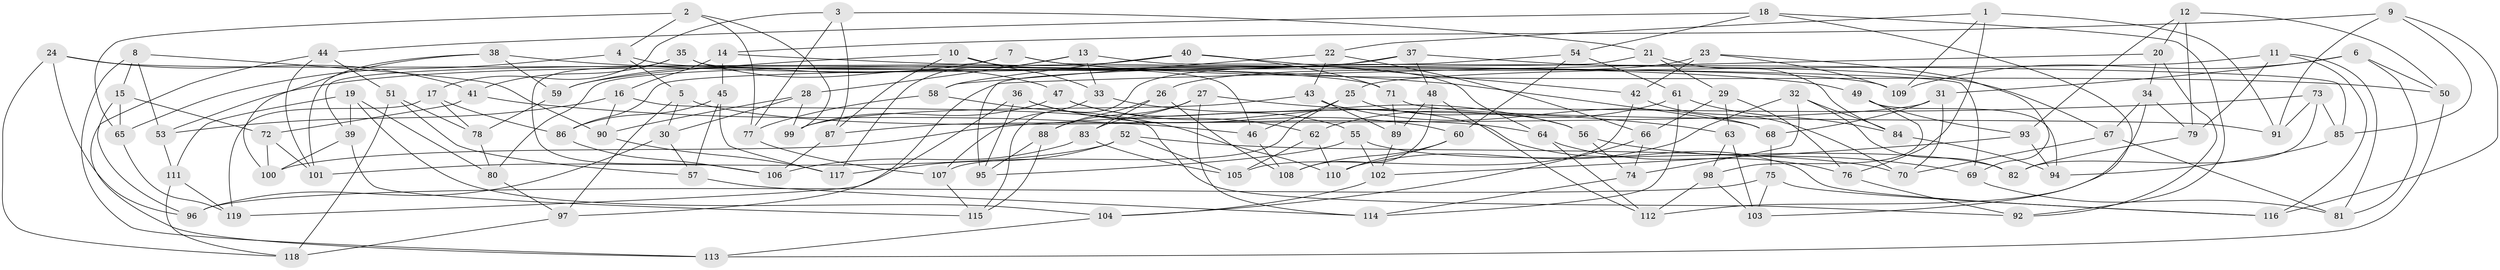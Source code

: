 // coarse degree distribution, {11: 0.14285714285714285, 8: 0.08571428571428572, 12: 0.02857142857142857, 7: 0.11428571428571428, 9: 0.05714285714285714, 6: 0.2, 10: 0.08571428571428572, 13: 0.02857142857142857, 4: 0.2, 5: 0.05714285714285714}
// Generated by graph-tools (version 1.1) at 2025/20/03/04/25 18:20:46]
// undirected, 119 vertices, 238 edges
graph export_dot {
graph [start="1"]
  node [color=gray90,style=filled];
  1;
  2;
  3;
  4;
  5;
  6;
  7;
  8;
  9;
  10;
  11;
  12;
  13;
  14;
  15;
  16;
  17;
  18;
  19;
  20;
  21;
  22;
  23;
  24;
  25;
  26;
  27;
  28;
  29;
  30;
  31;
  32;
  33;
  34;
  35;
  36;
  37;
  38;
  39;
  40;
  41;
  42;
  43;
  44;
  45;
  46;
  47;
  48;
  49;
  50;
  51;
  52;
  53;
  54;
  55;
  56;
  57;
  58;
  59;
  60;
  61;
  62;
  63;
  64;
  65;
  66;
  67;
  68;
  69;
  70;
  71;
  72;
  73;
  74;
  75;
  76;
  77;
  78;
  79;
  80;
  81;
  82;
  83;
  84;
  85;
  86;
  87;
  88;
  89;
  90;
  91;
  92;
  93;
  94;
  95;
  96;
  97;
  98;
  99;
  100;
  101;
  102;
  103;
  104;
  105;
  106;
  107;
  108;
  109;
  110;
  111;
  112;
  113;
  114;
  115;
  116;
  117;
  118;
  119;
  1 -- 109;
  1 -- 91;
  1 -- 22;
  1 -- 76;
  2 -- 65;
  2 -- 99;
  2 -- 77;
  2 -- 4;
  3 -- 77;
  3 -- 21;
  3 -- 87;
  3 -- 17;
  4 -- 5;
  4 -- 109;
  4 -- 65;
  5 -- 30;
  5 -- 97;
  5 -- 64;
  6 -- 81;
  6 -- 31;
  6 -- 50;
  6 -- 109;
  7 -- 69;
  7 -- 39;
  7 -- 50;
  7 -- 59;
  8 -- 53;
  8 -- 113;
  8 -- 90;
  8 -- 15;
  9 -- 85;
  9 -- 14;
  9 -- 116;
  9 -- 91;
  10 -- 87;
  10 -- 59;
  10 -- 33;
  10 -- 64;
  11 -- 81;
  11 -- 79;
  11 -- 116;
  11 -- 25;
  12 -- 79;
  12 -- 93;
  12 -- 20;
  12 -- 50;
  13 -- 117;
  13 -- 28;
  13 -- 33;
  13 -- 85;
  14 -- 49;
  14 -- 45;
  14 -- 16;
  15 -- 65;
  15 -- 96;
  15 -- 72;
  16 -- 92;
  16 -- 53;
  16 -- 90;
  17 -- 86;
  17 -- 78;
  17 -- 119;
  18 -- 103;
  18 -- 92;
  18 -- 44;
  18 -- 54;
  19 -- 104;
  19 -- 80;
  19 -- 39;
  19 -- 111;
  20 -- 97;
  20 -- 34;
  20 -- 92;
  21 -- 86;
  21 -- 29;
  21 -- 84;
  22 -- 43;
  22 -- 66;
  22 -- 58;
  23 -- 69;
  23 -- 26;
  23 -- 42;
  23 -- 109;
  24 -- 71;
  24 -- 118;
  24 -- 96;
  24 -- 41;
  25 -- 56;
  25 -- 46;
  25 -- 107;
  26 -- 88;
  26 -- 83;
  26 -- 108;
  27 -- 63;
  27 -- 114;
  27 -- 88;
  27 -- 83;
  28 -- 30;
  28 -- 90;
  28 -- 99;
  29 -- 76;
  29 -- 63;
  29 -- 66;
  30 -- 57;
  30 -- 96;
  31 -- 68;
  31 -- 87;
  31 -- 70;
  32 -- 74;
  32 -- 82;
  32 -- 110;
  32 -- 84;
  33 -- 107;
  33 -- 56;
  34 -- 67;
  34 -- 112;
  34 -- 79;
  35 -- 106;
  35 -- 41;
  35 -- 46;
  35 -- 47;
  36 -- 119;
  36 -- 60;
  36 -- 95;
  36 -- 62;
  37 -- 67;
  37 -- 48;
  37 -- 115;
  37 -- 53;
  38 -- 68;
  38 -- 59;
  38 -- 101;
  38 -- 100;
  39 -- 115;
  39 -- 100;
  40 -- 71;
  40 -- 58;
  40 -- 42;
  40 -- 80;
  41 -- 72;
  41 -- 46;
  42 -- 70;
  42 -- 105;
  43 -- 68;
  43 -- 99;
  43 -- 89;
  44 -- 51;
  44 -- 113;
  44 -- 101;
  45 -- 86;
  45 -- 57;
  45 -- 117;
  46 -- 108;
  47 -- 116;
  47 -- 99;
  47 -- 55;
  48 -- 89;
  48 -- 112;
  48 -- 108;
  49 -- 98;
  49 -- 94;
  49 -- 93;
  50 -- 113;
  51 -- 78;
  51 -- 118;
  51 -- 57;
  52 -- 70;
  52 -- 105;
  52 -- 117;
  52 -- 101;
  53 -- 111;
  54 -- 61;
  54 -- 95;
  54 -- 60;
  55 -- 82;
  55 -- 102;
  55 -- 95;
  56 -- 74;
  56 -- 69;
  57 -- 114;
  58 -- 110;
  58 -- 77;
  59 -- 78;
  60 -- 110;
  60 -- 108;
  61 -- 84;
  61 -- 114;
  61 -- 62;
  62 -- 110;
  62 -- 105;
  63 -- 98;
  63 -- 103;
  64 -- 112;
  64 -- 76;
  65 -- 119;
  66 -- 74;
  66 -- 104;
  67 -- 81;
  67 -- 70;
  68 -- 75;
  69 -- 81;
  71 -- 91;
  71 -- 89;
  72 -- 101;
  72 -- 100;
  73 -- 91;
  73 -- 100;
  73 -- 82;
  73 -- 85;
  74 -- 114;
  75 -- 96;
  75 -- 103;
  75 -- 116;
  76 -- 92;
  77 -- 107;
  78 -- 80;
  79 -- 82;
  80 -- 97;
  83 -- 105;
  83 -- 106;
  84 -- 94;
  85 -- 94;
  86 -- 106;
  87 -- 106;
  88 -- 115;
  88 -- 95;
  89 -- 102;
  90 -- 117;
  93 -- 94;
  93 -- 102;
  97 -- 118;
  98 -- 112;
  98 -- 103;
  102 -- 104;
  104 -- 113;
  107 -- 115;
  111 -- 119;
  111 -- 118;
}
